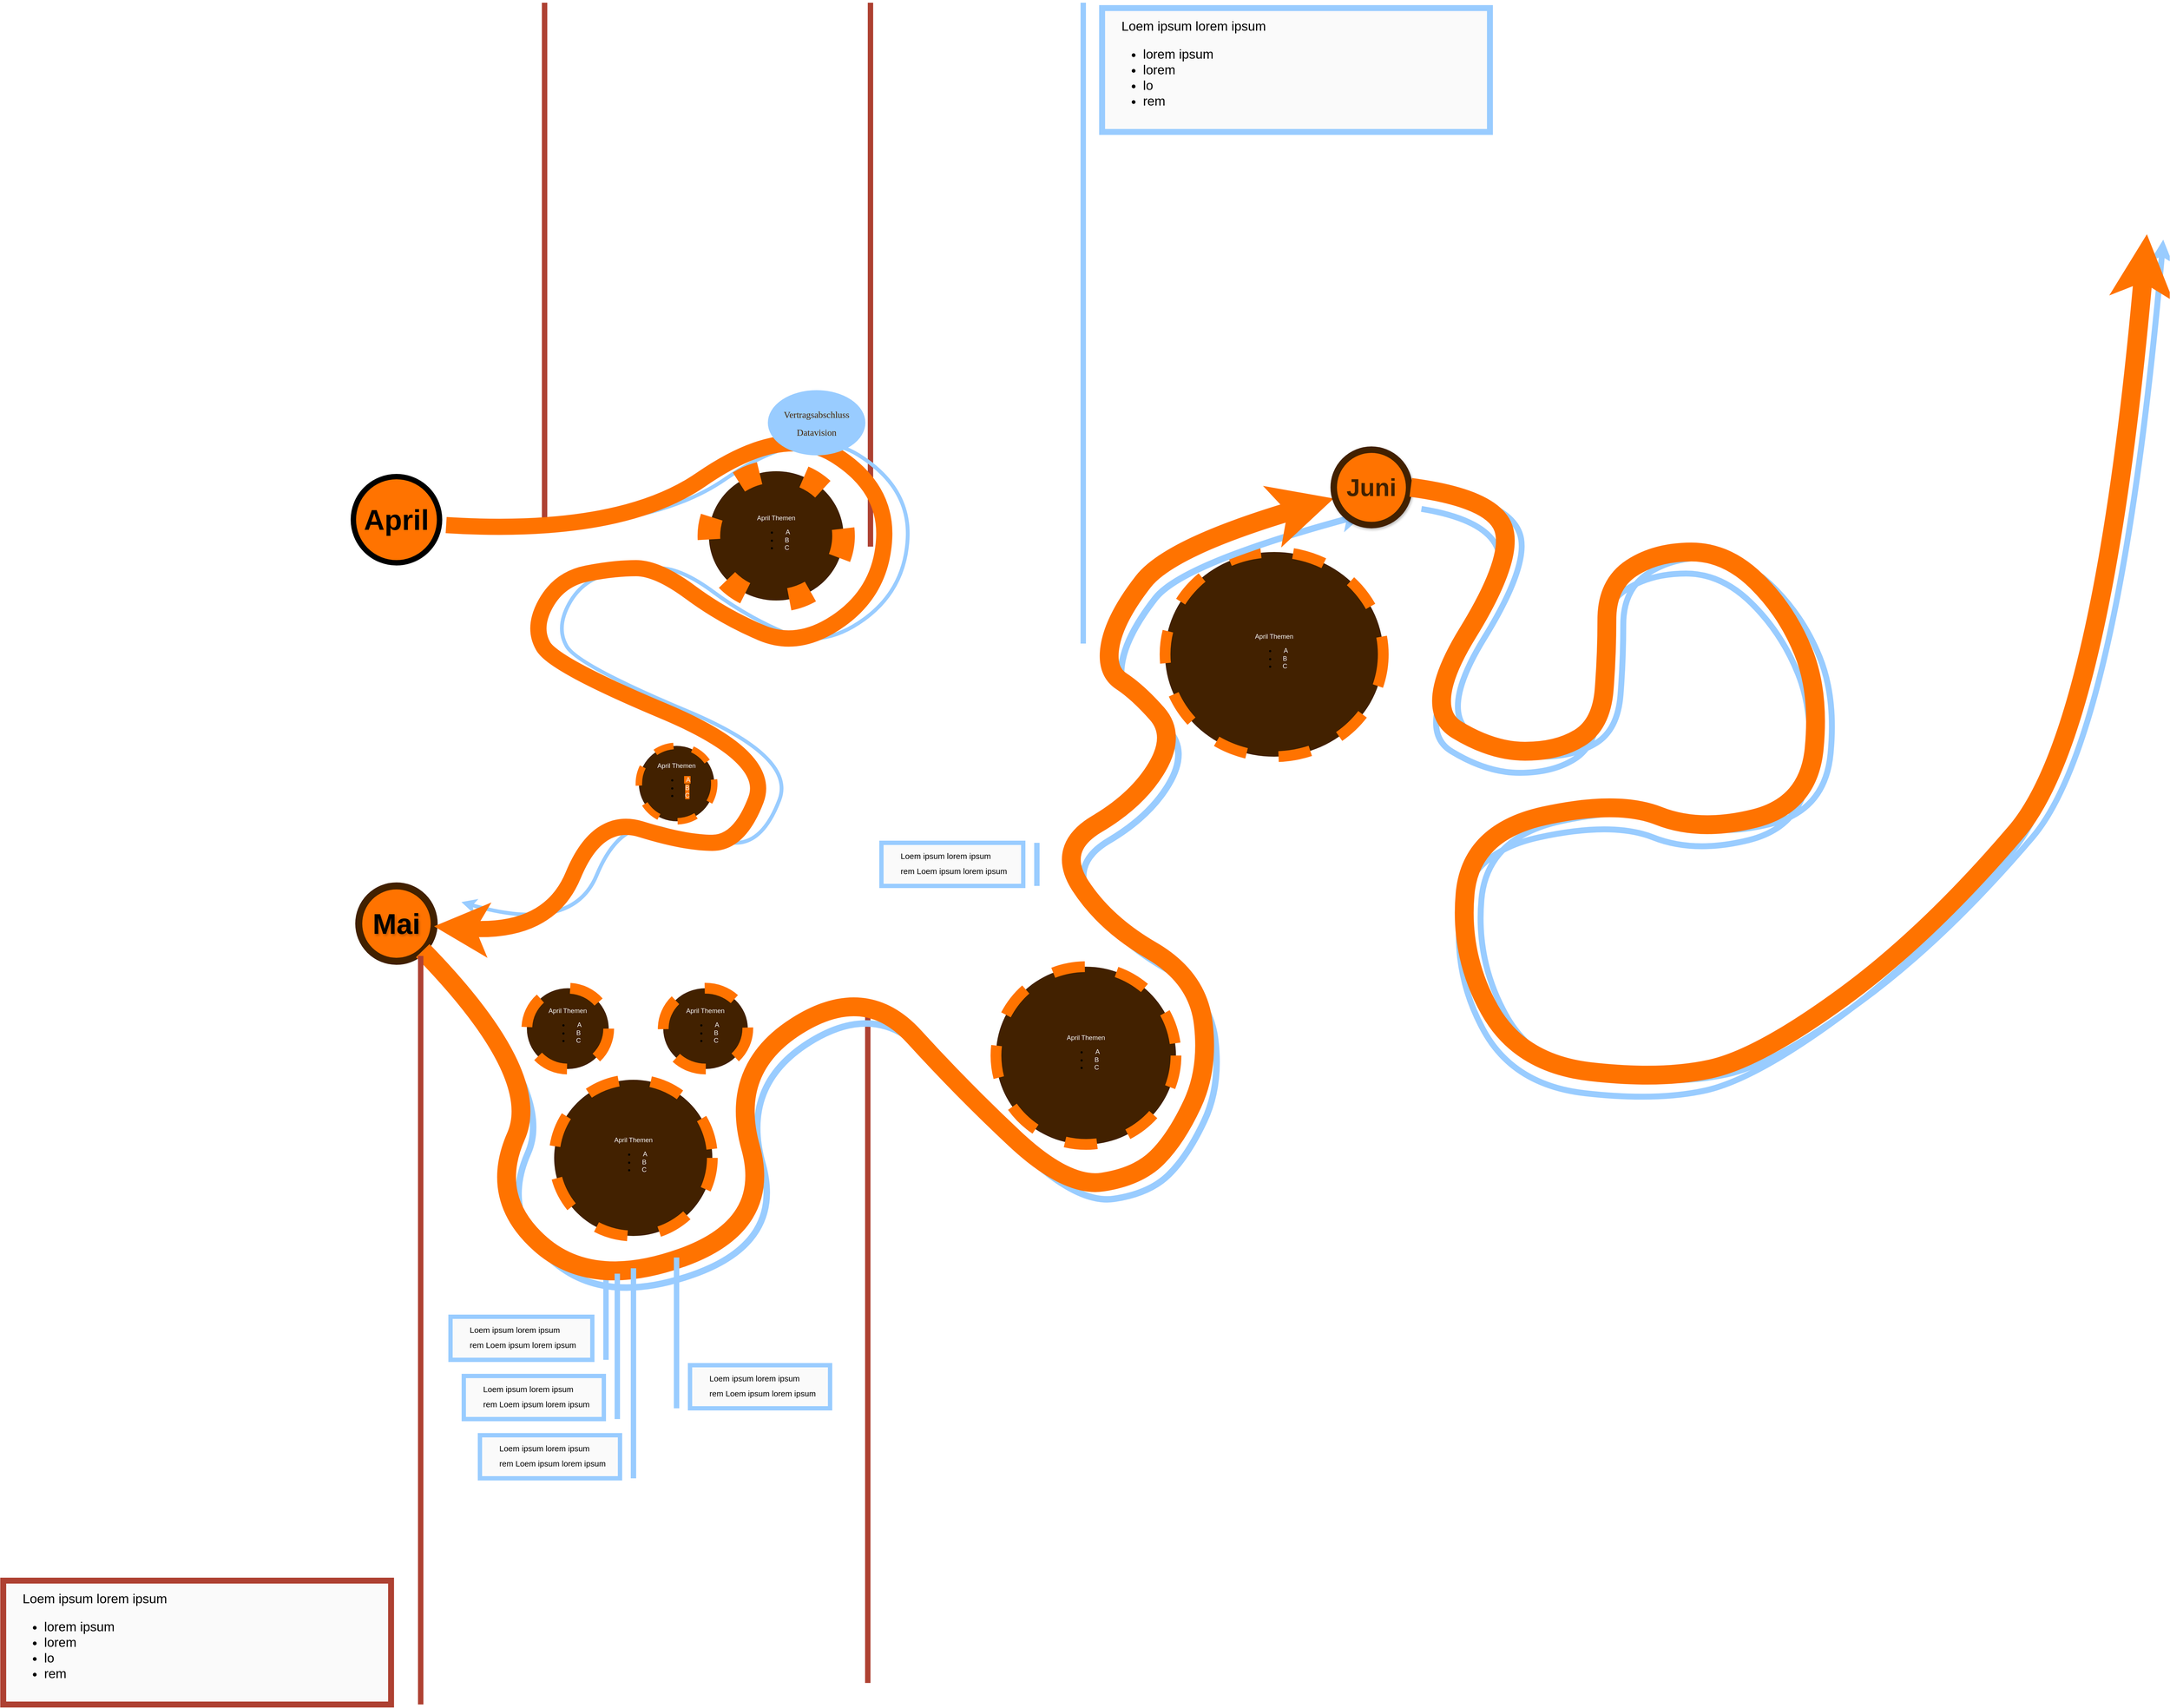 <mxfile version="24.2.2" type="github">
  <diagram name="Page-1" id="Gkc7RHjRfaFWvrSMX_C7">
    <mxGraphModel dx="1716" dy="3730" grid="1" gridSize="10" guides="1" tooltips="1" connect="1" arrows="1" fold="1" page="1" pageScale="1" pageWidth="850" pageHeight="1100" math="0" shadow="0">
      <root>
        <mxCell id="0" />
        <mxCell id="1" parent="0" />
        <mxCell id="EPZ_XPPRKj8qk9RLTYvo-1" value="&lt;font color=&quot;#fafafa&quot;&gt;April Themen&lt;/font&gt;&lt;div&gt;&lt;ul&gt;&lt;li&gt;&lt;font style=&quot;&quot; color=&quot;#fafafa&quot;&gt;&amp;nbsp;A&lt;/font&gt;&lt;/li&gt;&lt;li&gt;&lt;font style=&quot;&quot; color=&quot;#fafafa&quot;&gt;B&lt;/font&gt;&lt;/li&gt;&lt;li&gt;&lt;font style=&quot;&quot; color=&quot;#fafafa&quot;&gt;C&lt;/font&gt;&lt;/li&gt;&lt;/ul&gt;&lt;/div&gt;" style="ellipse;whiteSpace=wrap;html=1;fillColor=#422100;fontColor=#000000;strokeColor=#FF7300;gradientColor=none;strokeWidth=20;dashed=1;perimeterSpacing=23;" vertex="1" parent="1">
          <mxGeometry x="1421.894" y="-2130" width="405.051" height="380" as="geometry" />
        </mxCell>
        <mxCell id="EPZ_XPPRKj8qk9RLTYvo-2" value="&lt;font color=&quot;#fafafa&quot;&gt;April Themen&lt;/font&gt;&lt;div&gt;&lt;ul&gt;&lt;li&gt;&lt;font style=&quot;&quot; color=&quot;#fafafa&quot;&gt;&amp;nbsp;A&lt;/font&gt;&lt;/li&gt;&lt;li&gt;&lt;font style=&quot;&quot; color=&quot;#fafafa&quot;&gt;B&lt;/font&gt;&lt;/li&gt;&lt;li&gt;&lt;font style=&quot;&quot; color=&quot;#fafafa&quot;&gt;C&lt;/font&gt;&lt;/li&gt;&lt;/ul&gt;&lt;/div&gt;" style="ellipse;whiteSpace=wrap;html=1;fillColor=#422100;fontColor=#000000;strokeColor=#FF7300;gradientColor=none;strokeWidth=20;dashed=1;perimeterSpacing=23;" vertex="1" parent="1">
          <mxGeometry x="237.121" y="-1320" width="151.894" height="150" as="geometry" />
        </mxCell>
        <mxCell id="EPZ_XPPRKj8qk9RLTYvo-3" value="&lt;font color=&quot;#fafafa&quot;&gt;April Themen&lt;/font&gt;&lt;div&gt;&lt;ul&gt;&lt;li&gt;&lt;font style=&quot;&quot; color=&quot;#fafafa&quot;&gt;&amp;nbsp;A&lt;/font&gt;&lt;/li&gt;&lt;li&gt;&lt;font style=&quot;&quot; color=&quot;#fafafa&quot;&gt;B&lt;/font&gt;&lt;/li&gt;&lt;li&gt;&lt;font style=&quot;&quot; color=&quot;#fafafa&quot;&gt;C&lt;/font&gt;&lt;/li&gt;&lt;/ul&gt;&lt;/div&gt;" style="ellipse;whiteSpace=wrap;html=1;fillColor=#422100;fontColor=#000000;strokeColor=#FF7300;gradientColor=none;strokeWidth=20;dashed=1;perimeterSpacing=23;" vertex="1" parent="1">
          <mxGeometry x="490.278" y="-1320" width="156.957" height="150" as="geometry" />
        </mxCell>
        <mxCell id="EPZ_XPPRKj8qk9RLTYvo-4" value="&lt;font color=&quot;#fafafa&quot;&gt;April Themen&lt;/font&gt;&lt;div&gt;&lt;ul&gt;&lt;li&gt;&lt;font style=&quot;&quot; color=&quot;#fafafa&quot;&gt;&amp;nbsp;A&lt;/font&gt;&lt;/li&gt;&lt;li&gt;&lt;font style=&quot;&quot; color=&quot;#fafafa&quot;&gt;B&lt;/font&gt;&lt;/li&gt;&lt;li&gt;&lt;font style=&quot;&quot; color=&quot;#fafafa&quot;&gt;C&lt;/font&gt;&lt;/li&gt;&lt;/ul&gt;&lt;/div&gt;" style="ellipse;whiteSpace=wrap;html=1;fillColor=#422100;fontColor=#000000;strokeColor=#FF7300;gradientColor=none;strokeWidth=20;dashed=1;perimeterSpacing=23;" vertex="1" parent="1">
          <mxGeometry x="1107.98" y="-1360" width="334.167" height="330" as="geometry" />
        </mxCell>
        <mxCell id="EPZ_XPPRKj8qk9RLTYvo-5" value="" style="group" vertex="1" connectable="0" parent="1">
          <mxGeometry x="895.328" y="-1590" width="293.662" height="80" as="geometry" />
        </mxCell>
        <mxCell id="EPZ_XPPRKj8qk9RLTYvo-6" value="" style="line;strokeWidth=10;direction=south;html=1;fillColor=#99CCFF;fontSize=13;align=center;strokeColor=#99CCFF;container=0;movable=1;resizable=1;rotatable=1;deletable=1;editable=1;locked=0;connectable=1;" vertex="1" parent="EPZ_XPPRKj8qk9RLTYvo-5">
          <mxGeometry x="283.535" width="10.126" height="80" as="geometry" />
        </mxCell>
        <mxCell id="EPZ_XPPRKj8qk9RLTYvo-7" value="&lt;p style=&quot;line-height: 60%; font-size: 15px;&quot;&gt;&lt;font style=&quot;font-size: 15px;&quot;&gt;&lt;span style=&quot;background-color: initial; font-size: 15px;&quot;&gt;Loem ipsum lorem ipsum&lt;/span&gt;&lt;/font&gt;&lt;/p&gt;&lt;font style=&quot;font-size: 15px;&quot;&gt;&lt;span style=&quot;background-color: initial; font-size: 15px;&quot;&gt;rem&amp;nbsp;&lt;/span&gt;&lt;/font&gt;&lt;span style=&quot;font-size: 15px;&quot;&gt;Loem ipsum lorem ipsum&lt;/span&gt;&lt;br style=&quot;font-size: 15px;&quot;&gt;&lt;p style=&quot;font-size: 15px;&quot;&gt;&lt;/p&gt;" style="rounded=0;whiteSpace=wrap;html=1;strokeColor=#99CCFF;fillColor=#FAFAFA;strokeWidth=8;align=left;fontSize=15;labelPosition=center;verticalLabelPosition=middle;verticalAlign=middle;textDirection=ltr;spacingLeft=34;" vertex="1" parent="EPZ_XPPRKj8qk9RLTYvo-5">
          <mxGeometry width="263.283" height="80" as="geometry" />
        </mxCell>
        <mxCell id="EPZ_XPPRKj8qk9RLTYvo-8" value="" style="group" vertex="1" connectable="0" parent="1">
          <mxGeometry x="95.354" y="-710" width="293.662" height="80" as="geometry" />
        </mxCell>
        <mxCell id="EPZ_XPPRKj8qk9RLTYvo-9" value="" style="line;strokeWidth=10;direction=south;html=1;fillColor=#99CCFF;fontSize=13;align=center;strokeColor=#99CCFF;container=0;movable=1;resizable=1;rotatable=1;deletable=1;editable=1;locked=0;connectable=1;" vertex="1" parent="EPZ_XPPRKj8qk9RLTYvo-8">
          <mxGeometry x="283.535" y="-80" width="10.126" height="160" as="geometry" />
        </mxCell>
        <mxCell id="EPZ_XPPRKj8qk9RLTYvo-10" value="&lt;p style=&quot;line-height: 60%; font-size: 15px;&quot;&gt;&lt;font style=&quot;font-size: 15px;&quot;&gt;&lt;span style=&quot;background-color: initial; font-size: 15px;&quot;&gt;Loem ipsum lorem ipsum&lt;/span&gt;&lt;/font&gt;&lt;/p&gt;&lt;font style=&quot;font-size: 15px;&quot;&gt;&lt;span style=&quot;background-color: initial; font-size: 15px;&quot;&gt;rem&amp;nbsp;&lt;/span&gt;&lt;/font&gt;&lt;span style=&quot;font-size: 15px;&quot;&gt;Loem ipsum lorem ipsum&lt;/span&gt;&lt;br style=&quot;font-size: 15px;&quot;&gt;&lt;p style=&quot;font-size: 15px;&quot;&gt;&lt;/p&gt;" style="rounded=0;whiteSpace=wrap;html=1;strokeColor=#99CCFF;fillColor=#FAFAFA;strokeWidth=8;align=left;fontSize=15;labelPosition=center;verticalLabelPosition=middle;verticalAlign=middle;textDirection=ltr;spacingLeft=34;" vertex="1" parent="EPZ_XPPRKj8qk9RLTYvo-8">
          <mxGeometry width="263.283" height="80" as="geometry" />
        </mxCell>
        <mxCell id="EPZ_XPPRKj8qk9RLTYvo-11" value="" style="group;movable=1;resizable=1;rotatable=1;deletable=1;editable=1;locked=0;connectable=1;" vertex="1" connectable="0" parent="1">
          <mxGeometry x="-735" y="-3150" width="4010.0" height="3160" as="geometry" />
        </mxCell>
        <mxCell id="EPZ_XPPRKj8qk9RLTYvo-12" value="" style="line;strokeWidth=10;direction=south;html=1;fillColor=none;fontSize=13;fontColor=#000000;align=center;strokeColor=#AE4132;container=0;movable=0;resizable=0;rotatable=0;deletable=0;editable=0;locked=1;connectable=0;" vertex="1" parent="EPZ_XPPRKj8qk9RLTYvo-11">
          <mxGeometry x="1605" width="10" height="1010" as="geometry" />
        </mxCell>
        <mxCell id="EPZ_XPPRKj8qk9RLTYvo-13" value="" style="line;strokeWidth=10;direction=south;html=1;fillColor=none;fontSize=13;fontColor=#000000;align=center;strokeColor=#AE4132;container=0;movable=0;resizable=0;rotatable=0;deletable=0;editable=0;locked=1;connectable=0;" vertex="1" parent="EPZ_XPPRKj8qk9RLTYvo-11">
          <mxGeometry x="1000" width="10" height="980" as="geometry" />
        </mxCell>
        <mxCell id="EPZ_XPPRKj8qk9RLTYvo-14" value="" style="line;strokeWidth=10;direction=south;html=1;fillColor=none;fontSize=13;fontColor=#000000;align=center;strokeColor=#AE4132;movable=0;resizable=0;rotatable=0;deletable=0;editable=0;locked=1;connectable=0;" vertex="1" parent="EPZ_XPPRKj8qk9RLTYvo-11">
          <mxGeometry x="1600" y="1880" width="10" height="1240" as="geometry" />
        </mxCell>
        <mxCell id="EPZ_XPPRKj8qk9RLTYvo-15" value="" style="curved=1;endArrow=classic;html=1;rounded=0;fillColor=#b0e3e6;strokeColor=#99CCFF;strokeWidth=7;movable=0;resizable=0;rotatable=0;deletable=0;editable=0;locked=1;connectable=0;" edge="1" parent="EPZ_XPPRKj8qk9RLTYvo-11">
          <mxGeometry width="50" height="50" relative="1" as="geometry">
            <mxPoint x="854.657" y="970" as="sourcePoint" />
            <mxPoint x="850.606" y="1670" as="targetPoint" />
            <Array as="points">
              <mxPoint x="1187.811" y="990" />
              <mxPoint x="1491.598" y="780" />
              <mxPoint x="1683.997" y="900" />
              <mxPoint x="1673.871" y="1090" />
              <mxPoint x="1521.977" y="1200" />
              <mxPoint x="1380.21" y="1140" />
              <mxPoint x="1258.694" y="1050" />
              <mxPoint x="1177.684" y="1050" />
              <mxPoint x="1076.422" y="1070" />
              <mxPoint x="1025.79" y="1160" />
              <mxPoint x="1066.295" y="1230" />
              <mxPoint x="1471.346" y="1400" />
              <mxPoint x="1410.588" y="1560" />
              <mxPoint x="1309.326" y="1560" />
              <mxPoint x="1147.306" y="1510" />
              <mxPoint x="1056.169" y="1730" />
            </Array>
          </mxGeometry>
        </mxCell>
        <mxCell id="EPZ_XPPRKj8qk9RLTYvo-16" value="" style="curved=1;endArrow=classic;html=1;rounded=0;fillColor=#d80073;strokeColor=#99CCFF;strokeWidth=12;movable=0;resizable=0;rotatable=0;deletable=0;editable=0;locked=1;connectable=0;" edge="1" parent="EPZ_XPPRKj8qk9RLTYvo-11">
          <mxGeometry width="50" height="50" relative="1" as="geometry">
            <mxPoint x="810.101" y="1792" as="sourcePoint" />
            <mxPoint x="2526.503" y="950" as="targetPoint" />
            <Array as="points">
              <mxPoint x="1024.778" y="2021" />
              <mxPoint x="923.515" y="2251" />
              <mxPoint x="1115.914" y="2421" />
              <mxPoint x="1450.081" y="2301" />
              <mxPoint x="1369.071" y="2011" />
              <mxPoint x="1622.227" y="1851" />
              <mxPoint x="1804.5" y="2051" />
              <mxPoint x="1996.899" y="2231" />
              <mxPoint x="2128.54" y="2211" />
              <mxPoint x="2199.424" y="2141" />
              <mxPoint x="2260.182" y="2011" />
              <mxPoint x="2239.929" y="1841" />
              <mxPoint x="2067.783" y="1741" />
              <mxPoint x="1976.646" y="1601" />
              <mxPoint x="2128.54" y="1511" />
              <mxPoint x="2199.424" y="1391" />
              <mxPoint x="2128.54" y="1311" />
              <mxPoint x="2067.783" y="1271" />
              <mxPoint x="2088.035" y="1171" />
              <mxPoint x="2189.298" y="1041" />
            </Array>
          </mxGeometry>
        </mxCell>
        <mxCell id="EPZ_XPPRKj8qk9RLTYvo-17" value="&lt;h1&gt;&lt;font style=&quot;font-size: 53px;&quot;&gt;Mai&lt;/font&gt;&lt;/h1&gt;" style="ellipse;fillColor=#FF7300;fontColor=#000000;strokeColor=#422100;gradientColor=none;shadow=0;labelBorderColor=none;textShadow=1;labelBackgroundColor=none;whiteSpace=wrap;html=1;strokeWidth=13;container=0;movable=0;resizable=0;rotatable=0;deletable=0;editable=0;locked=1;connectable=0;" vertex="1" parent="EPZ_XPPRKj8qk9RLTYvo-11">
          <mxGeometry x="660" y="1640" width="140" height="140" as="geometry" />
        </mxCell>
        <mxCell id="EPZ_XPPRKj8qk9RLTYvo-18" value="" style="curved=1;endArrow=classic;html=1;rounded=0;fillColor=#d80073;strokeColor=#FF7300;strokeWidth=35;movable=0;resizable=0;rotatable=0;deletable=0;editable=0;locked=1;connectable=0;" edge="1" parent="EPZ_XPPRKj8qk9RLTYvo-11" source="EPZ_XPPRKj8qk9RLTYvo-17" target="EPZ_XPPRKj8qk9RLTYvo-19">
          <mxGeometry width="50" height="50" relative="1" as="geometry">
            <mxPoint x="772.634" y="1712" as="sourcePoint" />
            <mxPoint x="2440.429" y="1100" as="targetPoint" />
            <Array as="points">
              <mxPoint x="1002.5" y="1990" />
              <mxPoint x="901.237" y="2220" />
              <mxPoint x="1093.636" y="2390" />
              <mxPoint x="1427.803" y="2270" />
              <mxPoint x="1346.793" y="1980" />
              <mxPoint x="1599.949" y="1820" />
              <mxPoint x="1782.222" y="2020" />
              <mxPoint x="1974.621" y="2200" />
              <mxPoint x="2106.263" y="2180" />
              <mxPoint x="2177.146" y="2110" />
              <mxPoint x="2237.904" y="1980" />
              <mxPoint x="2217.652" y="1810" />
              <mxPoint x="2045.505" y="1710" />
              <mxPoint x="1954.369" y="1570" />
              <mxPoint x="2106.263" y="1480" />
              <mxPoint x="2177.146" y="1360" />
              <mxPoint x="2106.263" y="1280" />
              <mxPoint x="2045.505" y="1240" />
              <mxPoint x="2065.758" y="1140" />
              <mxPoint x="2167.02" y="1010" />
            </Array>
          </mxGeometry>
        </mxCell>
        <mxCell id="EPZ_XPPRKj8qk9RLTYvo-19" value="&lt;h1&gt;&lt;font color=&quot;#422100&quot; style=&quot;font-size: 45px;&quot;&gt;Juni&lt;/font&gt;&lt;/h1&gt;" style="ellipse;whiteSpace=wrap;html=1;fillColor=#FF7300;fontColor=#000000;strokeColor=#422100;gradientColor=none;strokeWidth=12;shadow=1;perimeterSpacing=3;container=0;movable=0;resizable=0;rotatable=0;deletable=0;editable=0;locked=1;connectable=0;" vertex="1" parent="EPZ_XPPRKj8qk9RLTYvo-11">
          <mxGeometry x="2470" y="830" width="140" height="140" as="geometry" />
        </mxCell>
        <mxCell id="EPZ_XPPRKj8qk9RLTYvo-20" value="" style="curved=1;endArrow=classic;html=1;rounded=0;fillColor=#d80073;strokeColor=#FF7300;strokeWidth=30;movable=0;resizable=0;rotatable=0;deletable=0;editable=0;locked=1;connectable=0;" edge="1" parent="EPZ_XPPRKj8qk9RLTYvo-11" target="EPZ_XPPRKj8qk9RLTYvo-17">
          <mxGeometry width="50" height="50" relative="1" as="geometry">
            <mxPoint x="822.253" y="970" as="sourcePoint" />
            <mxPoint x="2440.429" y="1100" as="targetPoint" />
            <Array as="points">
              <mxPoint x="1144.268" y="990" />
              <mxPoint x="1448.056" y="780" />
              <mxPoint x="1640.455" y="900" />
              <mxPoint x="1630.328" y="1090" />
              <mxPoint x="1478.434" y="1200" />
              <mxPoint x="1336.667" y="1140" />
              <mxPoint x="1215.152" y="1050" />
              <mxPoint x="1134.141" y="1050" />
              <mxPoint x="1032.879" y="1070" />
              <mxPoint x="982.247" y="1160" />
              <mxPoint x="1022.753" y="1230" />
              <mxPoint x="1427.803" y="1400" />
              <mxPoint x="1367.045" y="1560" />
              <mxPoint x="1265.783" y="1560" />
              <mxPoint x="1103.763" y="1510" />
              <mxPoint x="1012.626" y="1730" />
            </Array>
          </mxGeometry>
        </mxCell>
        <mxCell id="EPZ_XPPRKj8qk9RLTYvo-21" value="&lt;font color=&quot;#fafafa&quot;&gt;April Themen&lt;/font&gt;&lt;div&gt;&lt;ul&gt;&lt;li&gt;&lt;font style=&quot;&quot; color=&quot;#fafafa&quot;&gt;&amp;nbsp;A&lt;/font&gt;&lt;/li&gt;&lt;li&gt;&lt;font style=&quot;&quot; color=&quot;#fafafa&quot;&gt;B&lt;/font&gt;&lt;/li&gt;&lt;li&gt;&lt;font style=&quot;&quot; color=&quot;#fafafa&quot;&gt;C&lt;/font&gt;&lt;/li&gt;&lt;/ul&gt;&lt;/div&gt;" style="ellipse;whiteSpace=wrap;html=1;fillColor=#422100;fontColor=#000000;strokeColor=#FF7300;gradientColor=none;strokeWidth=42;dashed=1;perimeterSpacing=15;dashPattern=1 2;container=0;movable=0;resizable=0;rotatable=0;deletable=0;editable=0;locked=1;connectable=0;" vertex="1" parent="EPZ_XPPRKj8qk9RLTYvo-11">
          <mxGeometry x="1310" y="870" width="250" height="240" as="geometry" />
        </mxCell>
        <mxCell id="EPZ_XPPRKj8qk9RLTYvo-22" value="&lt;h1 style=&quot;line-height: 124%; margin-top: 12px; margin-right: 0px; margin-bottom: 12px;&quot;&gt;&lt;font color=&quot;#422100&quot; face=&quot;Verdana&quot; style=&quot;font-weight: normal; font-size: 17px;&quot;&gt;Vertragsabschluss Datavision&lt;/font&gt;&lt;/h1&gt;" style="ellipse;whiteSpace=wrap;html=1;fillColor=#99CCFF;strokeColor=#99CCFF;align=center;container=0;movable=0;resizable=0;rotatable=0;deletable=0;editable=0;locked=1;connectable=0;" vertex="1" parent="EPZ_XPPRKj8qk9RLTYvo-11">
          <mxGeometry x="1420" y="720" width="180" height="120" as="geometry" />
        </mxCell>
        <mxCell id="EPZ_XPPRKj8qk9RLTYvo-23" value="&lt;font color=&quot;#fafafa&quot;&gt;April Themen&lt;/font&gt;&lt;div&gt;&lt;ul&gt;&lt;li&gt;&lt;font style=&quot;background-color: rgb(255, 115, 0);&quot; color=&quot;#fafafa&quot;&gt;&amp;nbsp;A&lt;/font&gt;&lt;/li&gt;&lt;li&gt;&lt;font style=&quot;background-color: rgb(255, 115, 0);&quot; color=&quot;#fafafa&quot;&gt;B&lt;/font&gt;&lt;/li&gt;&lt;li&gt;&lt;font style=&quot;background-color: rgb(255, 115, 0);&quot; color=&quot;#fafafa&quot;&gt;C&lt;/font&gt;&lt;/li&gt;&lt;/ul&gt;&lt;/div&gt;" style="ellipse;whiteSpace=wrap;html=1;fillColor=#422100;fontColor=#000000;strokeColor=#FF7300;gradientColor=none;dashed=1;strokeWidth=12;container=0;movable=0;resizable=0;rotatable=0;deletable=0;editable=0;locked=1;connectable=0;" vertex="1" parent="EPZ_XPPRKj8qk9RLTYvo-11">
          <mxGeometry x="1180" y="1380" width="140" height="140" as="geometry" />
        </mxCell>
        <mxCell id="EPZ_XPPRKj8qk9RLTYvo-24" value="" style="line;strokeWidth=10;direction=south;html=1;fillColor=none;fontSize=13;fontColor=#000000;align=center;strokeColor=#AE4132;movable=0;resizable=0;rotatable=0;deletable=0;editable=0;locked=1;connectable=0;" vertex="1" parent="EPZ_XPPRKj8qk9RLTYvo-11">
          <mxGeometry x="770" y="1770" width="10" height="1390" as="geometry" />
        </mxCell>
        <mxCell id="EPZ_XPPRKj8qk9RLTYvo-25" value="" style="line;strokeWidth=10;direction=south;html=1;fillColor=#99CCFF;fontSize=13;align=center;strokeColor=#99CCFF;container=0;movable=0;resizable=0;rotatable=0;deletable=0;editable=0;locked=1;connectable=0;" vertex="1" parent="EPZ_XPPRKj8qk9RLTYvo-11">
          <mxGeometry x="2000" width="10" height="1190" as="geometry" />
        </mxCell>
        <mxCell id="EPZ_XPPRKj8qk9RLTYvo-26" value="&lt;font style=&quot;font-size: 24px;&quot;&gt;Loem ipsum lorem ipsum&lt;/font&gt;&lt;div style=&quot;font-size: 24px;&quot;&gt;&lt;ul style=&quot;font-size: 24px;&quot;&gt;&lt;li style=&quot;font-size: 24px;&quot;&gt;&lt;font style=&quot;font-size: 24px;&quot;&gt;lorem ipsum&lt;/font&gt;&lt;/li&gt;&lt;li style=&quot;font-size: 24px;&quot;&gt;&lt;font style=&quot;font-size: 24px;&quot;&gt;lorem&lt;/font&gt;&lt;/li&gt;&lt;li style=&quot;font-size: 24px;&quot;&gt;&lt;font style=&quot;font-size: 24px;&quot;&gt;lo&lt;/font&gt;&lt;/li&gt;&lt;li style=&quot;font-size: 24px;&quot;&gt;&lt;font style=&quot;font-size: 24px;&quot;&gt;rem&lt;/font&gt;&lt;/li&gt;&lt;/ul&gt;&lt;/div&gt;" style="rounded=0;whiteSpace=wrap;html=1;strokeColor=#AE4132;fillColor=#FAFAFA;strokeWidth=11;align=left;fontSize=24;labelPosition=center;verticalLabelPosition=middle;verticalAlign=middle;textDirection=ltr;spacingLeft=34;movable=0;resizable=0;rotatable=0;deletable=0;editable=0;locked=1;connectable=0;" vertex="1" parent="EPZ_XPPRKj8qk9RLTYvo-11">
          <mxGeometry y="2930" width="720" height="230" as="geometry" />
        </mxCell>
        <mxCell id="EPZ_XPPRKj8qk9RLTYvo-27" value="" style="curved=1;endArrow=classic;html=1;rounded=0;fillColor=#d80073;strokeColor=#99CCFF;strokeWidth=11;exitX=1;exitY=0.5;exitDx=0;exitDy=0;movable=0;resizable=0;rotatable=0;deletable=0;editable=0;locked=1;connectable=0;" edge="1" parent="EPZ_XPPRKj8qk9RLTYvo-11">
          <mxGeometry width="50" height="50" relative="1" as="geometry">
            <mxPoint x="2673.333" y="910" as="sourcePoint" />
            <mxPoint x="4010.0" y="440" as="targetPoint" />
            <Array as="points">
              <mxPoint x="2794.848" y="930" />
              <mxPoint x="2835.354" y="1040" />
              <mxPoint x="2663.207" y="1320" />
              <mxPoint x="2794.848" y="1400" />
              <mxPoint x="2916.364" y="1400" />
              <mxPoint x="2997.374" y="1350" />
              <mxPoint x="3007.5" y="1220" />
              <mxPoint x="3007.5" y="1090" />
              <mxPoint x="3098.636" y="1030" />
              <mxPoint x="3230.278" y="1030" />
              <mxPoint x="3341.667" y="1140" />
              <mxPoint x="3402.424" y="1290" />
              <mxPoint x="3382.172" y="1500" />
              <mxPoint x="3179.646" y="1550" />
              <mxPoint x="3027.753" y="1490" />
              <mxPoint x="2754.343" y="1550" />
              <mxPoint x="2734.091" y="1780" />
              <mxPoint x="2845.48" y="1980" />
              <mxPoint x="3108.763" y="2010" />
              <mxPoint x="3291.035" y="1970" />
              <mxPoint x="3604.949" y="1740" />
              <mxPoint x="3928.99" y="1360" />
            </Array>
          </mxGeometry>
        </mxCell>
        <mxCell id="EPZ_XPPRKj8qk9RLTYvo-28" value="" style="curved=1;endArrow=classic;html=1;rounded=0;fillColor=#d80073;strokeColor=#99CCFF;strokeWidth=11;exitX=1;exitY=0.5;exitDx=0;exitDy=0;movable=0;resizable=0;rotatable=0;deletable=0;editable=0;locked=1;connectable=0;" edge="1" parent="EPZ_XPPRKj8qk9RLTYvo-11">
          <mxGeometry width="50" height="50" relative="1" as="geometry">
            <mxPoint x="2632.828" y="940" as="sourcePoint" />
            <mxPoint x="3969.495" y="470" as="targetPoint" />
            <Array as="points">
              <mxPoint x="2754.343" y="960" />
              <mxPoint x="2794.848" y="1070" />
              <mxPoint x="2622.702" y="1350" />
              <mxPoint x="2754.343" y="1430" />
              <mxPoint x="2875.859" y="1430" />
              <mxPoint x="2956.869" y="1380" />
              <mxPoint x="2966.995" y="1250" />
              <mxPoint x="2966.995" y="1120" />
              <mxPoint x="3058.131" y="1060" />
              <mxPoint x="3189.773" y="1060" />
              <mxPoint x="3301.162" y="1170" />
              <mxPoint x="3361.919" y="1320" />
              <mxPoint x="3341.667" y="1530" />
              <mxPoint x="3139.141" y="1580" />
              <mxPoint x="2987.247" y="1520" />
              <mxPoint x="2713.838" y="1580" />
              <mxPoint x="2693.586" y="1810" />
              <mxPoint x="2804.975" y="2010" />
              <mxPoint x="3068.258" y="2040" />
              <mxPoint x="3250.53" y="2000" />
              <mxPoint x="3564.444" y="1770" />
              <mxPoint x="3888.485" y="1390" />
            </Array>
          </mxGeometry>
        </mxCell>
        <mxCell id="EPZ_XPPRKj8qk9RLTYvo-29" value="&lt;h1&gt;&lt;font style=&quot;font-size: 53px;&quot;&gt;April&lt;/font&gt;&lt;/h1&gt;" style="ellipse;whiteSpace=wrap;html=1;fillColor=#FF7300;fontColor=#000000;strokeColor=default;gradientColor=none;strokeWidth=10;container=0;gradientDirection=west;movable=0;resizable=0;rotatable=0;deletable=0;editable=0;locked=1;connectable=0;" vertex="1" parent="EPZ_XPPRKj8qk9RLTYvo-11">
          <mxGeometry x="650" y="880" width="160" height="160" as="geometry" />
        </mxCell>
        <mxCell id="EPZ_XPPRKj8qk9RLTYvo-30" value="&lt;font style=&quot;font-size: 24px;&quot;&gt;Loem ipsum lorem ipsum&lt;/font&gt;&lt;div style=&quot;font-size: 24px;&quot;&gt;&lt;ul style=&quot;font-size: 24px;&quot;&gt;&lt;li style=&quot;font-size: 24px;&quot;&gt;&lt;font style=&quot;font-size: 24px;&quot;&gt;lorem ipsum&lt;/font&gt;&lt;/li&gt;&lt;li style=&quot;font-size: 24px;&quot;&gt;&lt;font style=&quot;font-size: 24px;&quot;&gt;lorem&lt;/font&gt;&lt;/li&gt;&lt;li style=&quot;font-size: 24px;&quot;&gt;&lt;font style=&quot;font-size: 24px;&quot;&gt;lo&lt;/font&gt;&lt;/li&gt;&lt;li style=&quot;font-size: 24px;&quot;&gt;&lt;font style=&quot;font-size: 24px;&quot;&gt;rem&lt;/font&gt;&lt;/li&gt;&lt;/ul&gt;&lt;/div&gt;" style="rounded=0;whiteSpace=wrap;html=1;strokeColor=#99CCFF;fillColor=#FAFAFA;strokeWidth=11;align=left;fontSize=24;labelPosition=center;verticalLabelPosition=middle;verticalAlign=middle;textDirection=ltr;spacingLeft=34;container=0;movable=0;resizable=0;rotatable=0;deletable=0;editable=0;locked=1;connectable=0;" vertex="1" parent="EPZ_XPPRKj8qk9RLTYvo-11">
          <mxGeometry x="2040" y="10" width="720" height="230" as="geometry" />
        </mxCell>
        <mxCell id="EPZ_XPPRKj8qk9RLTYvo-31" value="" style="curved=1;endArrow=classic;html=1;rounded=0;fillColor=#d80073;strokeColor=#FF7300;strokeWidth=35;exitX=1;exitY=0.5;exitDx=0;exitDy=0;movable=0;resizable=0;rotatable=0;deletable=0;editable=0;locked=1;connectable=0;" edge="1" parent="EPZ_XPPRKj8qk9RLTYvo-11" source="EPZ_XPPRKj8qk9RLTYvo-19">
          <mxGeometry width="50" height="50" relative="1" as="geometry">
            <mxPoint x="820.227" y="970" as="sourcePoint" />
            <mxPoint x="3979.621" y="430" as="targetPoint" />
            <Array as="points">
              <mxPoint x="2764.47" y="920" />
              <mxPoint x="2804.975" y="1030" />
              <mxPoint x="2632.828" y="1310" />
              <mxPoint x="2764.47" y="1390" />
              <mxPoint x="2885.985" y="1390" />
              <mxPoint x="2966.995" y="1340" />
              <mxPoint x="2977.121" y="1210" />
              <mxPoint x="2977.121" y="1080" />
              <mxPoint x="3068.258" y="1020" />
              <mxPoint x="3199.899" y="1020" />
              <mxPoint x="3311.288" y="1130" />
              <mxPoint x="3372.045" y="1280" />
              <mxPoint x="3351.793" y="1490" />
              <mxPoint x="3149.268" y="1540" />
              <mxPoint x="2997.374" y="1480" />
              <mxPoint x="2723.965" y="1540" />
              <mxPoint x="2703.712" y="1770" />
              <mxPoint x="2815.101" y="1970" />
              <mxPoint x="3078.384" y="2000" />
              <mxPoint x="3260.657" y="1960" />
              <mxPoint x="3574.571" y="1730" />
              <mxPoint x="3898.611" y="1350" />
            </Array>
          </mxGeometry>
        </mxCell>
        <mxCell id="EPZ_XPPRKj8qk9RLTYvo-32" value="&lt;font color=&quot;#fafafa&quot;&gt;April Themen&lt;/font&gt;&lt;div&gt;&lt;ul&gt;&lt;li&gt;&lt;font style=&quot;&quot; color=&quot;#fafafa&quot;&gt;&amp;nbsp;A&lt;/font&gt;&lt;/li&gt;&lt;li&gt;&lt;font style=&quot;&quot; color=&quot;#fafafa&quot;&gt;B&lt;/font&gt;&lt;/li&gt;&lt;li&gt;&lt;font style=&quot;&quot; color=&quot;#fafafa&quot;&gt;C&lt;/font&gt;&lt;/li&gt;&lt;/ul&gt;&lt;/div&gt;" style="ellipse;whiteSpace=wrap;html=1;fillColor=#422100;fontColor=#000000;strokeColor=#FF7300;gradientColor=none;strokeWidth=20;dashed=1;perimeterSpacing=23;" vertex="1" parent="EPZ_XPPRKj8qk9RLTYvo-11">
          <mxGeometry x="1022.753" y="2000" width="293.662" height="290" as="geometry" />
        </mxCell>
        <mxCell id="EPZ_XPPRKj8qk9RLTYvo-33" value="" style="group" vertex="1" connectable="0" parent="1">
          <mxGeometry x="120" y="-600" width="290" height="80" as="geometry" />
        </mxCell>
        <mxCell id="EPZ_XPPRKj8qk9RLTYvo-34" value="" style="line;strokeWidth=10;direction=south;html=1;fillColor=#99CCFF;fontSize=13;align=center;strokeColor=#99CCFF;container=0;movable=1;resizable=1;rotatable=1;deletable=1;editable=1;locked=0;connectable=1;" vertex="1" parent="EPZ_XPPRKj8qk9RLTYvo-33">
          <mxGeometry x="280" y="-190" width="10" height="270" as="geometry" />
        </mxCell>
        <mxCell id="EPZ_XPPRKj8qk9RLTYvo-35" value="&lt;p style=&quot;line-height: 60%; font-size: 15px;&quot;&gt;&lt;font style=&quot;font-size: 15px;&quot;&gt;&lt;span style=&quot;background-color: initial; font-size: 15px;&quot;&gt;Loem ipsum lorem ipsum&lt;/span&gt;&lt;/font&gt;&lt;/p&gt;&lt;font style=&quot;font-size: 15px;&quot;&gt;&lt;span style=&quot;background-color: initial; font-size: 15px;&quot;&gt;rem&amp;nbsp;&lt;/span&gt;&lt;/font&gt;&lt;span style=&quot;font-size: 15px;&quot;&gt;Loem ipsum lorem ipsum&lt;/span&gt;&lt;br style=&quot;font-size: 15px;&quot;&gt;&lt;p style=&quot;font-size: 15px;&quot;&gt;&lt;/p&gt;" style="rounded=0;whiteSpace=wrap;html=1;strokeColor=#99CCFF;fillColor=#FAFAFA;strokeWidth=8;align=left;fontSize=15;labelPosition=center;verticalLabelPosition=middle;verticalAlign=middle;textDirection=ltr;spacingLeft=34;" vertex="1" parent="EPZ_XPPRKj8qk9RLTYvo-33">
          <mxGeometry width="260" height="80" as="geometry" />
        </mxCell>
        <mxCell id="EPZ_XPPRKj8qk9RLTYvo-36" value="" style="group" vertex="1" connectable="0" parent="1">
          <mxGeometry x="150" y="-490" width="290" height="80" as="geometry" />
        </mxCell>
        <mxCell id="EPZ_XPPRKj8qk9RLTYvo-37" value="" style="line;strokeWidth=10;direction=south;html=1;fillColor=#99CCFF;fontSize=13;align=center;strokeColor=#99CCFF;container=0;movable=1;resizable=1;rotatable=1;deletable=1;editable=1;locked=0;connectable=1;" vertex="1" parent="EPZ_XPPRKj8qk9RLTYvo-36">
          <mxGeometry x="280" y="-310" width="10" height="390" as="geometry" />
        </mxCell>
        <mxCell id="EPZ_XPPRKj8qk9RLTYvo-38" value="&lt;p style=&quot;line-height: 60%; font-size: 15px;&quot;&gt;&lt;font style=&quot;font-size: 15px;&quot;&gt;&lt;span style=&quot;background-color: initial; font-size: 15px;&quot;&gt;Loem ipsum lorem ipsum&lt;/span&gt;&lt;/font&gt;&lt;/p&gt;&lt;font style=&quot;font-size: 15px;&quot;&gt;&lt;span style=&quot;background-color: initial; font-size: 15px;&quot;&gt;rem&amp;nbsp;&lt;/span&gt;&lt;/font&gt;&lt;span style=&quot;font-size: 15px;&quot;&gt;Loem ipsum lorem ipsum&lt;/span&gt;&lt;br style=&quot;font-size: 15px;&quot;&gt;&lt;p style=&quot;font-size: 15px;&quot;&gt;&lt;/p&gt;" style="rounded=0;whiteSpace=wrap;html=1;strokeColor=#99CCFF;fillColor=#FAFAFA;strokeWidth=8;align=left;fontSize=15;labelPosition=center;verticalLabelPosition=middle;verticalAlign=middle;textDirection=ltr;spacingLeft=34;" vertex="1" parent="EPZ_XPPRKj8qk9RLTYvo-36">
          <mxGeometry width="260" height="80" as="geometry" />
        </mxCell>
        <mxCell id="EPZ_XPPRKj8qk9RLTYvo-39" value="" style="group" vertex="1" connectable="0" parent="1">
          <mxGeometry x="510" y="-620" width="290" height="80" as="geometry" />
        </mxCell>
        <mxCell id="EPZ_XPPRKj8qk9RLTYvo-40" value="" style="line;strokeWidth=10;direction=south;html=1;fillColor=#99CCFF;fontSize=13;align=center;strokeColor=#99CCFF;container=0;movable=1;resizable=1;rotatable=1;deletable=1;editable=1;locked=0;connectable=1;" vertex="1" parent="EPZ_XPPRKj8qk9RLTYvo-39">
          <mxGeometry y="-200" width="10" height="280" as="geometry" />
        </mxCell>
        <mxCell id="EPZ_XPPRKj8qk9RLTYvo-41" value="&lt;p style=&quot;line-height: 60%; font-size: 15px;&quot;&gt;&lt;font style=&quot;font-size: 15px;&quot;&gt;&lt;span style=&quot;background-color: initial; font-size: 15px;&quot;&gt;Loem ipsum lorem ipsum&lt;/span&gt;&lt;/font&gt;&lt;/p&gt;&lt;font style=&quot;font-size: 15px;&quot;&gt;&lt;span style=&quot;background-color: initial; font-size: 15px;&quot;&gt;rem&amp;nbsp;&lt;/span&gt;&lt;/font&gt;&lt;span style=&quot;font-size: 15px;&quot;&gt;Loem ipsum lorem ipsum&lt;/span&gt;&lt;br style=&quot;font-size: 15px;&quot;&gt;&lt;p style=&quot;font-size: 15px;&quot;&gt;&lt;/p&gt;" style="rounded=0;whiteSpace=wrap;html=1;strokeColor=#99CCFF;fillColor=#FAFAFA;strokeWidth=8;align=left;fontSize=15;labelPosition=center;verticalLabelPosition=middle;verticalAlign=middle;textDirection=ltr;spacingLeft=34;" vertex="1" parent="EPZ_XPPRKj8qk9RLTYvo-39">
          <mxGeometry x="30" width="260" height="80" as="geometry" />
        </mxCell>
      </root>
    </mxGraphModel>
  </diagram>
</mxfile>
